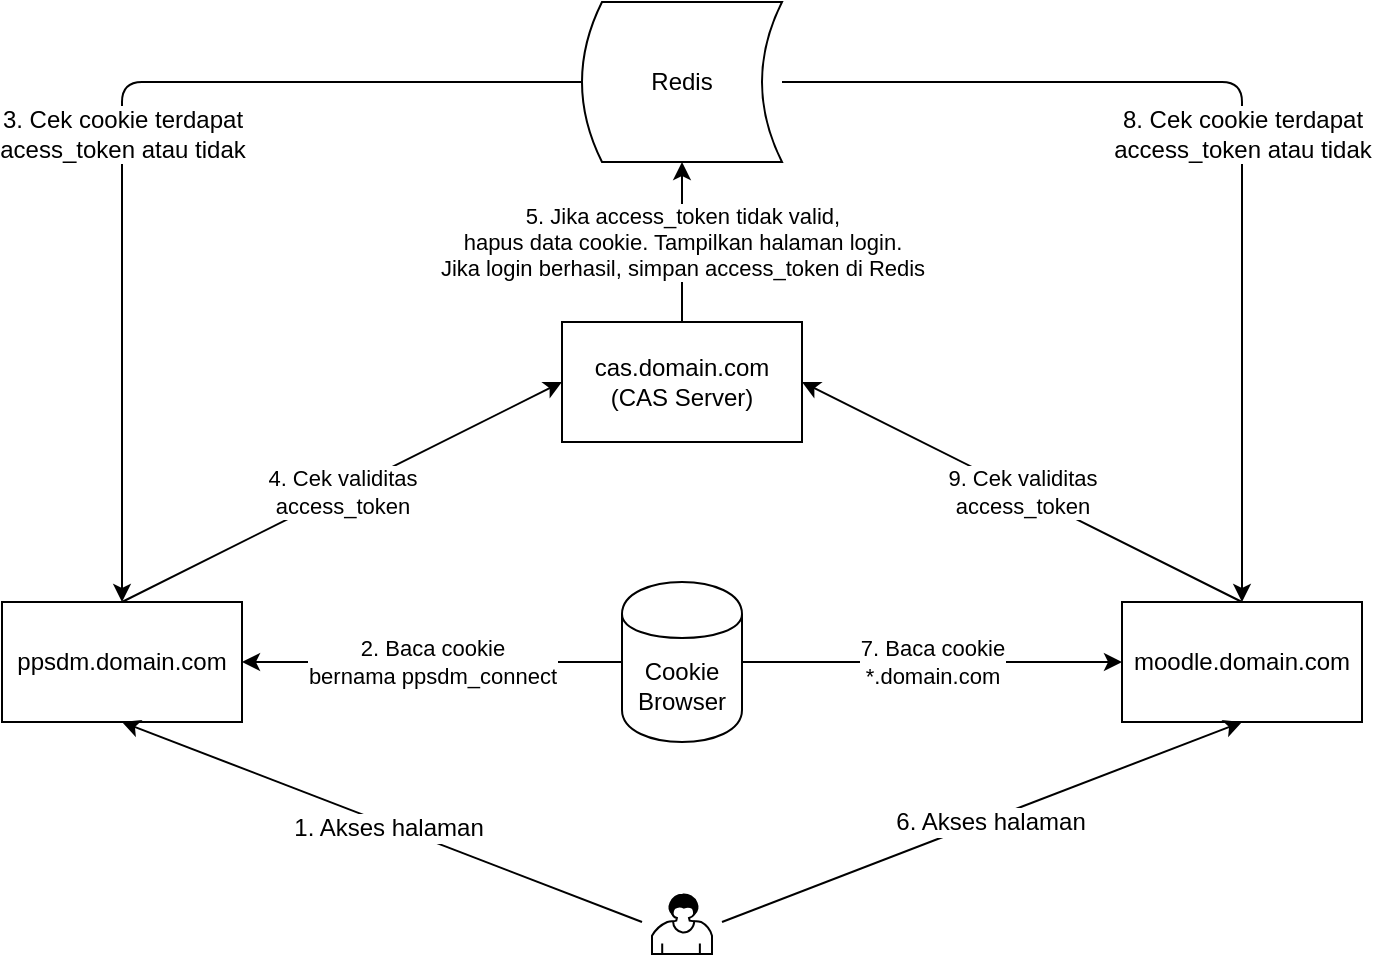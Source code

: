<mxfile version="12.5.6" type="github">
  <diagram id="2MfJWiws-Kci31_PDs6C" name="Page-1">
    <mxGraphModel dx="946" dy="526" grid="1" gridSize="10" guides="1" tooltips="1" connect="1" arrows="1" fold="1" page="1" pageScale="1" pageWidth="850" pageHeight="1100" math="0" shadow="0">
      <root>
        <mxCell id="0"/>
        <mxCell id="1" parent="0"/>
        <mxCell id="9glC96ykaSKt2d4-Tw0H-1" value="" style="shape=mxgraph.bpmn.user_task;html=1;outlineConnect=0;" vertex="1" parent="1">
          <mxGeometry x="365" y="486" width="30" height="30" as="geometry"/>
        </mxCell>
        <mxCell id="9glC96ykaSKt2d4-Tw0H-3" value="ppsdm.domain.com" style="rounded=0;whiteSpace=wrap;html=1;" vertex="1" parent="1">
          <mxGeometry x="40" y="340" width="120" height="60" as="geometry"/>
        </mxCell>
        <mxCell id="9glC96ykaSKt2d4-Tw0H-4" value="moodle.domain.com" style="rounded=0;whiteSpace=wrap;html=1;" vertex="1" parent="1">
          <mxGeometry x="600" y="340" width="120" height="60" as="geometry"/>
        </mxCell>
        <mxCell id="9glC96ykaSKt2d4-Tw0H-5" value="cas.domain.com&lt;br&gt;(CAS Server)" style="rounded=0;whiteSpace=wrap;html=1;" vertex="1" parent="1">
          <mxGeometry x="320" y="200" width="120" height="60" as="geometry"/>
        </mxCell>
        <mxCell id="9glC96ykaSKt2d4-Tw0H-6" value="Cookie Browser" style="shape=cylinder;whiteSpace=wrap;html=1;boundedLbl=1;backgroundOutline=1;" vertex="1" parent="1">
          <mxGeometry x="350" y="330" width="60" height="80" as="geometry"/>
        </mxCell>
        <mxCell id="9glC96ykaSKt2d4-Tw0H-7" value="" style="endArrow=classic;html=1;entryX=0.5;entryY=1;entryDx=0;entryDy=0;endFill=1;" edge="1" parent="1" target="9glC96ykaSKt2d4-Tw0H-3">
          <mxGeometry width="50" height="50" relative="1" as="geometry">
            <mxPoint x="360" y="500" as="sourcePoint"/>
            <mxPoint x="170" y="530" as="targetPoint"/>
          </mxGeometry>
        </mxCell>
        <mxCell id="9glC96ykaSKt2d4-Tw0H-8" value="1. Akses halaman" style="text;html=1;align=center;verticalAlign=middle;resizable=0;points=[];labelBackgroundColor=#ffffff;" vertex="1" connectable="0" parent="9glC96ykaSKt2d4-Tw0H-7">
          <mxGeometry x="-0.026" y="1" relative="1" as="geometry">
            <mxPoint as="offset"/>
          </mxGeometry>
        </mxCell>
        <mxCell id="9glC96ykaSKt2d4-Tw0H-9" value="" style="endArrow=none;html=1;exitX=0.5;exitY=1;exitDx=0;exitDy=0;verticalAlign=bottom;startArrow=classic;startFill=1;" edge="1" parent="1" source="9glC96ykaSKt2d4-Tw0H-4">
          <mxGeometry width="50" height="50" relative="1" as="geometry">
            <mxPoint x="620" y="550" as="sourcePoint"/>
            <mxPoint x="400" y="500" as="targetPoint"/>
          </mxGeometry>
        </mxCell>
        <mxCell id="9glC96ykaSKt2d4-Tw0H-10" value="6. Akses halaman" style="text;html=1;align=center;verticalAlign=middle;resizable=0;points=[];labelBackgroundColor=#ffffff;" vertex="1" connectable="0" parent="9glC96ykaSKt2d4-Tw0H-9">
          <mxGeometry x="-0.026" y="1" relative="1" as="geometry">
            <mxPoint as="offset"/>
          </mxGeometry>
        </mxCell>
        <mxCell id="9glC96ykaSKt2d4-Tw0H-12" value="Redis" style="shape=dataStorage;whiteSpace=wrap;html=1;" vertex="1" parent="1">
          <mxGeometry x="330" y="40" width="100" height="80" as="geometry"/>
        </mxCell>
        <mxCell id="9glC96ykaSKt2d4-Tw0H-13" value="2. Baca cookie&lt;br&gt;bernama ppsdm_connect" style="endArrow=classic;html=1;exitX=0;exitY=0.5;exitDx=0;exitDy=0;entryX=1;entryY=0.5;entryDx=0;entryDy=0;labelPosition=center;verticalLabelPosition=middle;align=center;verticalAlign=middle;" edge="1" parent="1" source="9glC96ykaSKt2d4-Tw0H-6" target="9glC96ykaSKt2d4-Tw0H-3">
          <mxGeometry width="50" height="50" relative="1" as="geometry">
            <mxPoint x="120" y="580" as="sourcePoint"/>
            <mxPoint x="170" y="530" as="targetPoint"/>
          </mxGeometry>
        </mxCell>
        <mxCell id="9glC96ykaSKt2d4-Tw0H-14" value="" style="endArrow=classic;html=1;exitX=0;exitY=0.5;exitDx=0;exitDy=0;entryX=0.5;entryY=0;entryDx=0;entryDy=0;" edge="1" parent="1" source="9glC96ykaSKt2d4-Tw0H-12" target="9glC96ykaSKt2d4-Tw0H-3">
          <mxGeometry width="50" height="50" relative="1" as="geometry">
            <mxPoint x="40" y="580" as="sourcePoint"/>
            <mxPoint x="90" y="530" as="targetPoint"/>
            <Array as="points">
              <mxPoint x="100" y="80"/>
            </Array>
          </mxGeometry>
        </mxCell>
        <mxCell id="9glC96ykaSKt2d4-Tw0H-15" value="3. Cek cookie terdapat&lt;br&gt;acess_token atau tidak" style="text;html=1;align=center;verticalAlign=middle;resizable=0;points=[];labelBackgroundColor=#ffffff;" vertex="1" connectable="0" parent="9glC96ykaSKt2d4-Tw0H-14">
          <mxGeometry x="-0.061" y="26" relative="1" as="geometry">
            <mxPoint x="-26" y="26" as="offset"/>
          </mxGeometry>
        </mxCell>
        <mxCell id="9glC96ykaSKt2d4-Tw0H-16" value="" style="endArrow=classic;html=1;entryX=0.5;entryY=0;entryDx=0;entryDy=0;" edge="1" parent="1" target="9glC96ykaSKt2d4-Tw0H-4">
          <mxGeometry width="50" height="50" relative="1" as="geometry">
            <mxPoint x="430" y="80" as="sourcePoint"/>
            <mxPoint x="110" y="350" as="targetPoint"/>
            <Array as="points">
              <mxPoint x="660" y="80"/>
            </Array>
          </mxGeometry>
        </mxCell>
        <mxCell id="9glC96ykaSKt2d4-Tw0H-17" value="8. Cek cookie terdapat&lt;br&gt;access_token atau tidak" style="text;html=1;align=center;verticalAlign=middle;resizable=0;points=[];labelBackgroundColor=#ffffff;" vertex="1" connectable="0" parent="9glC96ykaSKt2d4-Tw0H-16">
          <mxGeometry x="-0.061" y="26" relative="1" as="geometry">
            <mxPoint x="-26" y="26" as="offset"/>
          </mxGeometry>
        </mxCell>
        <mxCell id="9glC96ykaSKt2d4-Tw0H-18" value="7. Baca cookie&lt;br&gt;*.domain.com" style="endArrow=classic;html=1;exitX=1;exitY=0.5;exitDx=0;exitDy=0;entryX=0;entryY=0.5;entryDx=0;entryDy=0;labelPosition=center;verticalLabelPosition=middle;align=center;verticalAlign=middle;" edge="1" parent="1" source="9glC96ykaSKt2d4-Tw0H-6" target="9glC96ykaSKt2d4-Tw0H-4">
          <mxGeometry width="50" height="50" relative="1" as="geometry">
            <mxPoint x="360" y="380" as="sourcePoint"/>
            <mxPoint x="170" y="380" as="targetPoint"/>
          </mxGeometry>
        </mxCell>
        <mxCell id="9glC96ykaSKt2d4-Tw0H-26" value="4. Cek validitas&lt;br&gt;access_token" style="endArrow=classic;html=1;exitX=0.5;exitY=0;exitDx=0;exitDy=0;entryX=0;entryY=0.5;entryDx=0;entryDy=0;" edge="1" parent="1" source="9glC96ykaSKt2d4-Tw0H-3" target="9glC96ykaSKt2d4-Tw0H-5">
          <mxGeometry width="50" height="50" relative="1" as="geometry">
            <mxPoint x="40" y="590" as="sourcePoint"/>
            <mxPoint x="90" y="540" as="targetPoint"/>
            <Array as="points"/>
          </mxGeometry>
        </mxCell>
        <mxCell id="9glC96ykaSKt2d4-Tw0H-29" value="5. Jika access_token tidak valid,&lt;br&gt;hapus data cookie. Tampilkan halaman login.&lt;br&gt;Jika login berhasil, simpan access_token di Redis" style="endArrow=classic;html=1;exitX=0.5;exitY=0;exitDx=0;exitDy=0;entryX=0.5;entryY=1;entryDx=0;entryDy=0;" edge="1" parent="1" source="9glC96ykaSKt2d4-Tw0H-5" target="9glC96ykaSKt2d4-Tw0H-12">
          <mxGeometry width="50" height="50" relative="1" as="geometry">
            <mxPoint x="20" y="220" as="sourcePoint"/>
            <mxPoint x="70" y="170" as="targetPoint"/>
          </mxGeometry>
        </mxCell>
        <mxCell id="9glC96ykaSKt2d4-Tw0H-31" value="9. Cek validitas&lt;br&gt;access_token" style="endArrow=classic;html=1;entryX=1;entryY=0.5;entryDx=0;entryDy=0;" edge="1" parent="1" target="9glC96ykaSKt2d4-Tw0H-5">
          <mxGeometry width="50" height="50" relative="1" as="geometry">
            <mxPoint x="660" y="340" as="sourcePoint"/>
            <mxPoint x="330" y="240" as="targetPoint"/>
            <Array as="points"/>
          </mxGeometry>
        </mxCell>
      </root>
    </mxGraphModel>
  </diagram>
</mxfile>
